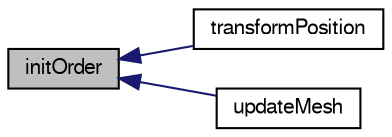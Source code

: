 digraph "initOrder"
{
  bgcolor="transparent";
  edge [fontname="FreeSans",fontsize="10",labelfontname="FreeSans",labelfontsize="10"];
  node [fontname="FreeSans",fontsize="10",shape=record];
  rankdir="LR";
  Node605 [label="initOrder",height=0.2,width=0.4,color="black", fillcolor="grey75", style="filled", fontcolor="black"];
  Node605 -> Node606 [dir="back",color="midnightblue",fontsize="10",style="solid",fontname="FreeSans"];
  Node606 [label="transformPosition",height=0.2,width=0.4,color="black",URL="$a27450.html#abdf248e43e801ad323015a486558c906",tooltip="Transform a patch-based position from other side to this side. "];
  Node605 -> Node607 [dir="back",color="midnightblue",fontsize="10",style="solid",fontname="FreeSans"];
  Node607 [label="updateMesh",height=0.2,width=0.4,color="black",URL="$a27450.html#a06139aa7a91eeed82560f0c3d03d1845",tooltip="Update of the patch topology. "];
}
